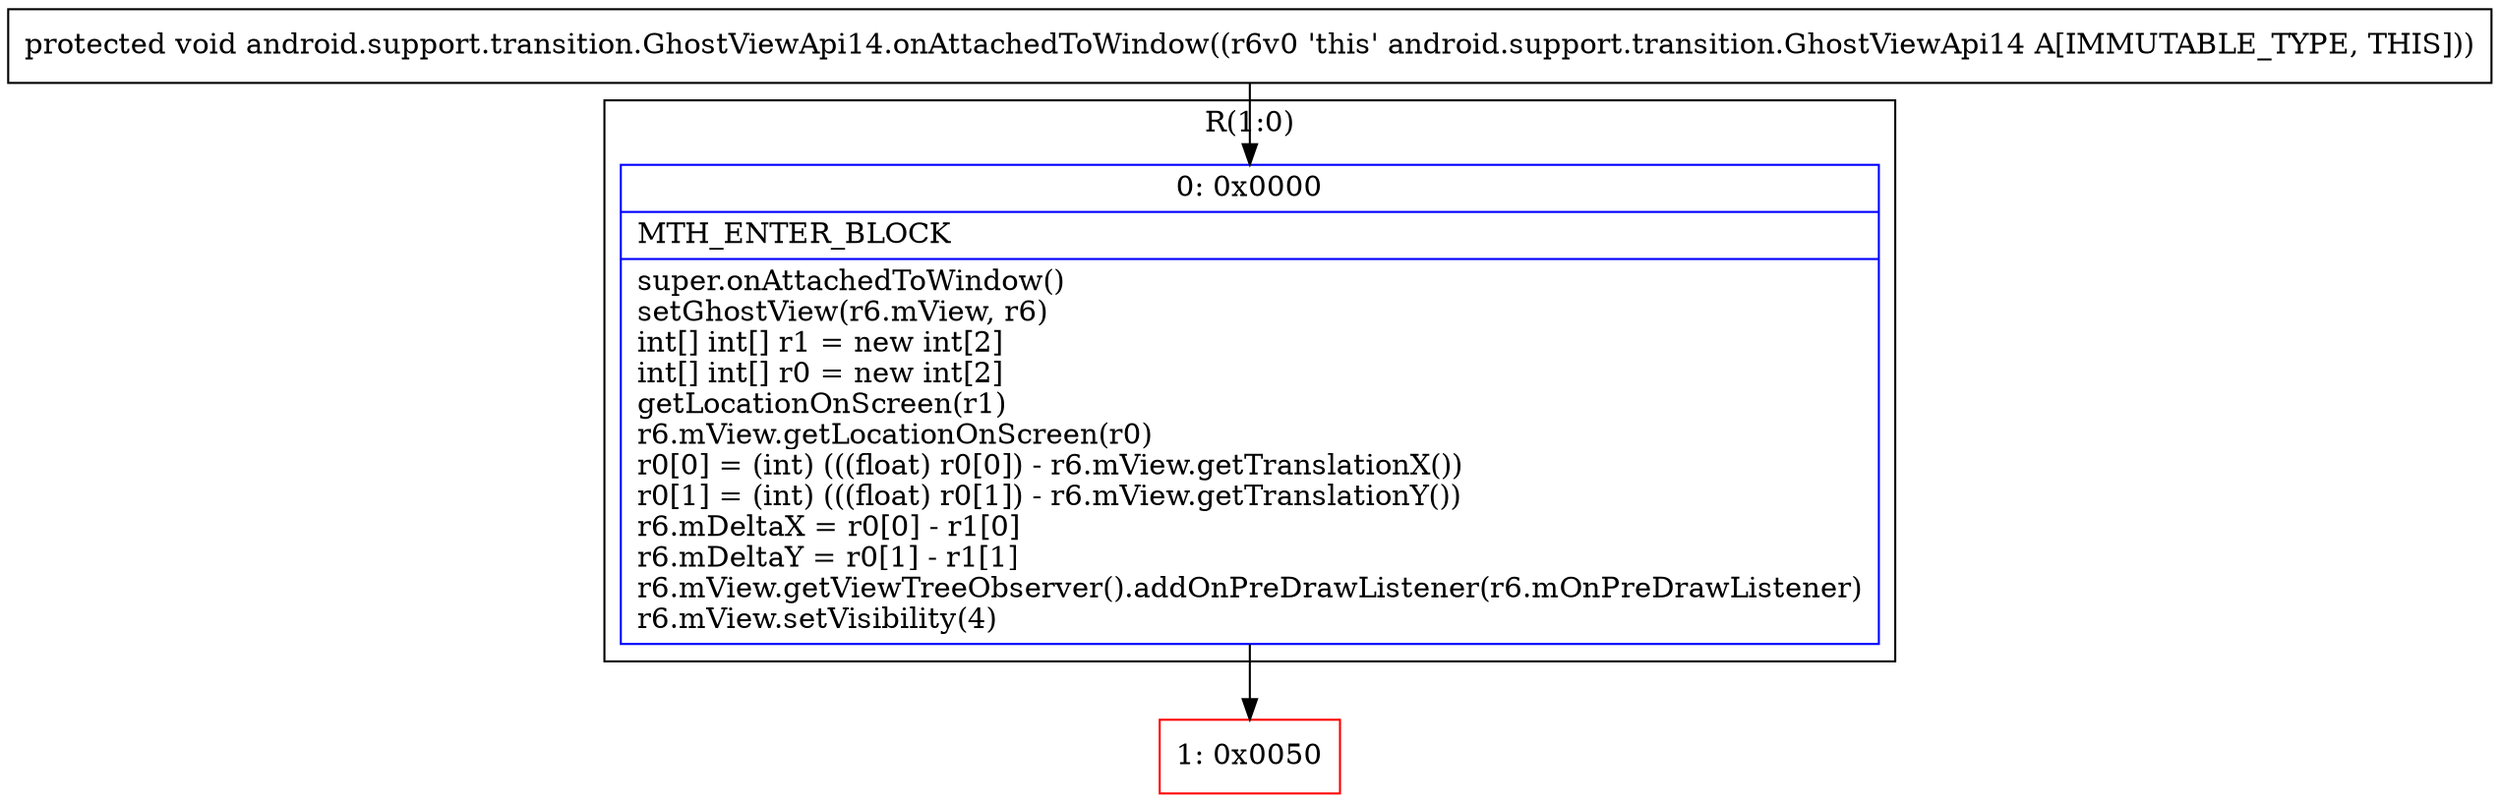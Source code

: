 digraph "CFG forandroid.support.transition.GhostViewApi14.onAttachedToWindow()V" {
subgraph cluster_Region_1577612100 {
label = "R(1:0)";
node [shape=record,color=blue];
Node_0 [shape=record,label="{0\:\ 0x0000|MTH_ENTER_BLOCK\l|super.onAttachedToWindow()\lsetGhostView(r6.mView, r6)\lint[] int[] r1 = new int[2]\lint[] int[] r0 = new int[2]\lgetLocationOnScreen(r1)\lr6.mView.getLocationOnScreen(r0)\lr0[0] = (int) (((float) r0[0]) \- r6.mView.getTranslationX())\lr0[1] = (int) (((float) r0[1]) \- r6.mView.getTranslationY())\lr6.mDeltaX = r0[0] \- r1[0]\lr6.mDeltaY = r0[1] \- r1[1]\lr6.mView.getViewTreeObserver().addOnPreDrawListener(r6.mOnPreDrawListener)\lr6.mView.setVisibility(4)\l}"];
}
Node_1 [shape=record,color=red,label="{1\:\ 0x0050}"];
MethodNode[shape=record,label="{protected void android.support.transition.GhostViewApi14.onAttachedToWindow((r6v0 'this' android.support.transition.GhostViewApi14 A[IMMUTABLE_TYPE, THIS])) }"];
MethodNode -> Node_0;
Node_0 -> Node_1;
}

